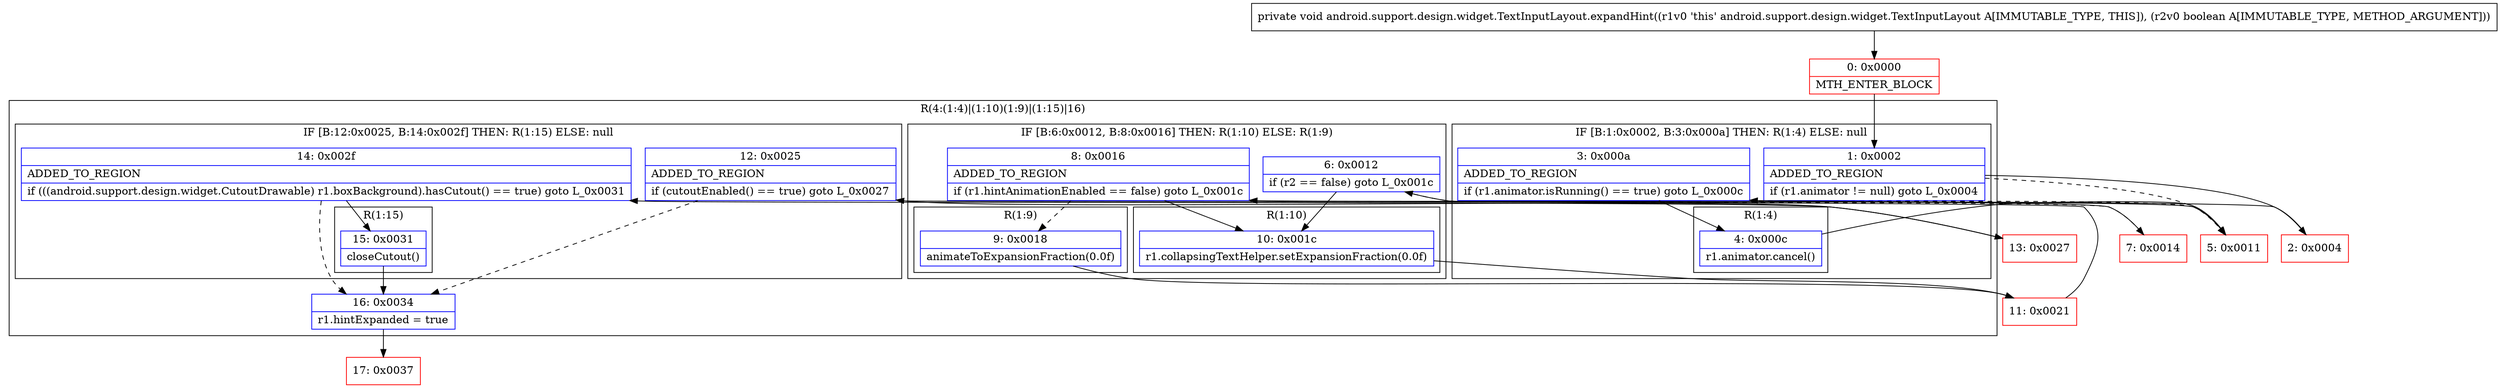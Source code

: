 digraph "CFG forandroid.support.design.widget.TextInputLayout.expandHint(Z)V" {
subgraph cluster_Region_2086068700 {
label = "R(4:(1:4)|(1:10)(1:9)|(1:15)|16)";
node [shape=record,color=blue];
subgraph cluster_IfRegion_641231747 {
label = "IF [B:1:0x0002, B:3:0x000a] THEN: R(1:4) ELSE: null";
node [shape=record,color=blue];
Node_1 [shape=record,label="{1\:\ 0x0002|ADDED_TO_REGION\l|if (r1.animator != null) goto L_0x0004\l}"];
Node_3 [shape=record,label="{3\:\ 0x000a|ADDED_TO_REGION\l|if (r1.animator.isRunning() == true) goto L_0x000c\l}"];
subgraph cluster_Region_970101776 {
label = "R(1:4)";
node [shape=record,color=blue];
Node_4 [shape=record,label="{4\:\ 0x000c|r1.animator.cancel()\l}"];
}
}
subgraph cluster_IfRegion_392540835 {
label = "IF [B:6:0x0012, B:8:0x0016] THEN: R(1:10) ELSE: R(1:9)";
node [shape=record,color=blue];
Node_6 [shape=record,label="{6\:\ 0x0012|if (r2 == false) goto L_0x001c\l}"];
Node_8 [shape=record,label="{8\:\ 0x0016|ADDED_TO_REGION\l|if (r1.hintAnimationEnabled == false) goto L_0x001c\l}"];
subgraph cluster_Region_1559689618 {
label = "R(1:10)";
node [shape=record,color=blue];
Node_10 [shape=record,label="{10\:\ 0x001c|r1.collapsingTextHelper.setExpansionFraction(0.0f)\l}"];
}
subgraph cluster_Region_964158972 {
label = "R(1:9)";
node [shape=record,color=blue];
Node_9 [shape=record,label="{9\:\ 0x0018|animateToExpansionFraction(0.0f)\l}"];
}
}
subgraph cluster_IfRegion_346592470 {
label = "IF [B:12:0x0025, B:14:0x002f] THEN: R(1:15) ELSE: null";
node [shape=record,color=blue];
Node_12 [shape=record,label="{12\:\ 0x0025|ADDED_TO_REGION\l|if (cutoutEnabled() == true) goto L_0x0027\l}"];
Node_14 [shape=record,label="{14\:\ 0x002f|ADDED_TO_REGION\l|if (((android.support.design.widget.CutoutDrawable) r1.boxBackground).hasCutout() == true) goto L_0x0031\l}"];
subgraph cluster_Region_786615370 {
label = "R(1:15)";
node [shape=record,color=blue];
Node_15 [shape=record,label="{15\:\ 0x0031|closeCutout()\l}"];
}
}
Node_16 [shape=record,label="{16\:\ 0x0034|r1.hintExpanded = true\l}"];
}
Node_0 [shape=record,color=red,label="{0\:\ 0x0000|MTH_ENTER_BLOCK\l}"];
Node_2 [shape=record,color=red,label="{2\:\ 0x0004}"];
Node_5 [shape=record,color=red,label="{5\:\ 0x0011}"];
Node_7 [shape=record,color=red,label="{7\:\ 0x0014}"];
Node_11 [shape=record,color=red,label="{11\:\ 0x0021}"];
Node_13 [shape=record,color=red,label="{13\:\ 0x0027}"];
Node_17 [shape=record,color=red,label="{17\:\ 0x0037}"];
MethodNode[shape=record,label="{private void android.support.design.widget.TextInputLayout.expandHint((r1v0 'this' android.support.design.widget.TextInputLayout A[IMMUTABLE_TYPE, THIS]), (r2v0 boolean A[IMMUTABLE_TYPE, METHOD_ARGUMENT])) }"];
MethodNode -> Node_0;
Node_1 -> Node_2;
Node_1 -> Node_5[style=dashed];
Node_3 -> Node_4;
Node_3 -> Node_5[style=dashed];
Node_4 -> Node_5;
Node_6 -> Node_7[style=dashed];
Node_6 -> Node_10;
Node_8 -> Node_9[style=dashed];
Node_8 -> Node_10;
Node_10 -> Node_11;
Node_9 -> Node_11;
Node_12 -> Node_13;
Node_12 -> Node_16[style=dashed];
Node_14 -> Node_15;
Node_14 -> Node_16[style=dashed];
Node_15 -> Node_16;
Node_16 -> Node_17;
Node_0 -> Node_1;
Node_2 -> Node_3;
Node_5 -> Node_6;
Node_7 -> Node_8;
Node_11 -> Node_12;
Node_13 -> Node_14;
}

